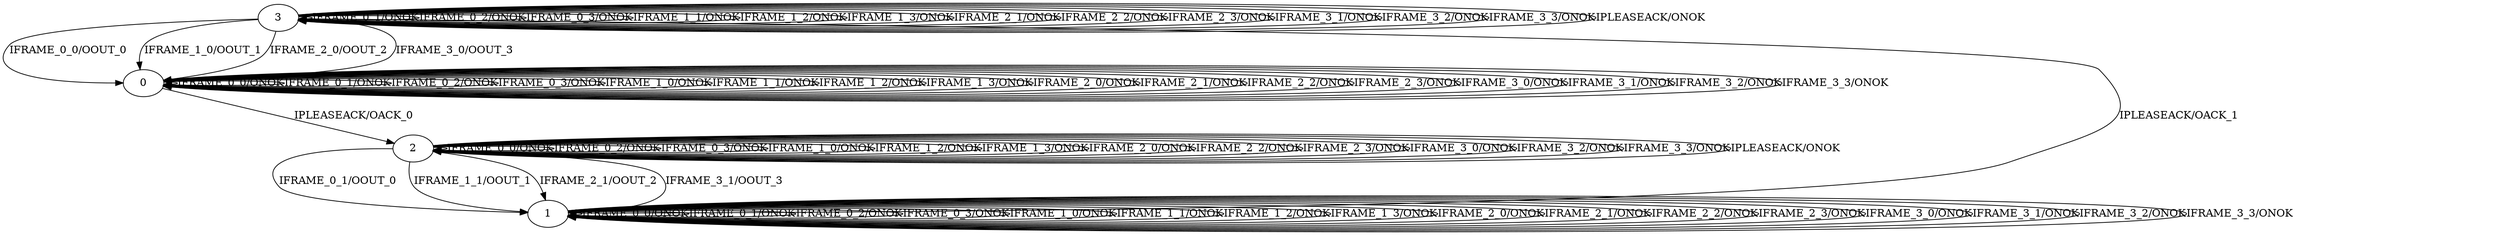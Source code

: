 digraph {
3
0
1
2
3 -> 0 [label="IFRAME_0_0/OOUT_0"]
3 -> 3 [label="IFRAME_0_1/ONOK"]
3 -> 3 [label="IFRAME_0_2/ONOK"]
3 -> 3 [label="IFRAME_0_3/ONOK"]
3 -> 0 [label="IFRAME_1_0/OOUT_1"]
3 -> 3 [label="IFRAME_1_1/ONOK"]
3 -> 3 [label="IFRAME_1_2/ONOK"]
3 -> 3 [label="IFRAME_1_3/ONOK"]
3 -> 0 [label="IFRAME_2_0/OOUT_2"]
3 -> 3 [label="IFRAME_2_1/ONOK"]
3 -> 3 [label="IFRAME_2_2/ONOK"]
3 -> 3 [label="IFRAME_2_3/ONOK"]
3 -> 0 [label="IFRAME_3_0/OOUT_3"]
3 -> 3 [label="IFRAME_3_1/ONOK"]
3 -> 3 [label="IFRAME_3_2/ONOK"]
3 -> 3 [label="IFRAME_3_3/ONOK"]
3 -> 3 [label="IPLEASEACK/ONOK"]
0 -> 0 [label="IFRAME_0_0/ONOK"]
0 -> 0 [label="IFRAME_0_1/ONOK"]
0 -> 0 [label="IFRAME_0_2/ONOK"]
0 -> 0 [label="IFRAME_0_3/ONOK"]
0 -> 0 [label="IFRAME_1_0/ONOK"]
0 -> 0 [label="IFRAME_1_1/ONOK"]
0 -> 0 [label="IFRAME_1_2/ONOK"]
0 -> 0 [label="IFRAME_1_3/ONOK"]
0 -> 0 [label="IFRAME_2_0/ONOK"]
0 -> 0 [label="IFRAME_2_1/ONOK"]
0 -> 0 [label="IFRAME_2_2/ONOK"]
0 -> 0 [label="IFRAME_2_3/ONOK"]
0 -> 0 [label="IFRAME_3_0/ONOK"]
0 -> 0 [label="IFRAME_3_1/ONOK"]
0 -> 0 [label="IFRAME_3_2/ONOK"]
0 -> 0 [label="IFRAME_3_3/ONOK"]
0 -> 2 [label="IPLEASEACK/OACK_0"]
1 -> 1 [label="IFRAME_0_0/ONOK"]
1 -> 1 [label="IFRAME_0_1/ONOK"]
1 -> 1 [label="IFRAME_0_2/ONOK"]
1 -> 1 [label="IFRAME_0_3/ONOK"]
1 -> 1 [label="IFRAME_1_0/ONOK"]
1 -> 1 [label="IFRAME_1_1/ONOK"]
1 -> 1 [label="IFRAME_1_2/ONOK"]
1 -> 1 [label="IFRAME_1_3/ONOK"]
1 -> 1 [label="IFRAME_2_0/ONOK"]
1 -> 1 [label="IFRAME_2_1/ONOK"]
1 -> 1 [label="IFRAME_2_2/ONOK"]
1 -> 1 [label="IFRAME_2_3/ONOK"]
1 -> 1 [label="IFRAME_3_0/ONOK"]
1 -> 1 [label="IFRAME_3_1/ONOK"]
1 -> 1 [label="IFRAME_3_2/ONOK"]
1 -> 1 [label="IFRAME_3_3/ONOK"]
1 -> 3 [label="IPLEASEACK/OACK_1"]
2 -> 2 [label="IFRAME_0_0/ONOK"]
2 -> 1 [label="IFRAME_0_1/OOUT_0"]
2 -> 2 [label="IFRAME_0_2/ONOK"]
2 -> 2 [label="IFRAME_0_3/ONOK"]
2 -> 2 [label="IFRAME_1_0/ONOK"]
2 -> 1 [label="IFRAME_1_1/OOUT_1"]
2 -> 2 [label="IFRAME_1_2/ONOK"]
2 -> 2 [label="IFRAME_1_3/ONOK"]
2 -> 2 [label="IFRAME_2_0/ONOK"]
2 -> 1 [label="IFRAME_2_1/OOUT_2"]
2 -> 2 [label="IFRAME_2_2/ONOK"]
2 -> 2 [label="IFRAME_2_3/ONOK"]
2 -> 2 [label="IFRAME_3_0/ONOK"]
2 -> 1 [label="IFRAME_3_1/OOUT_3"]
2 -> 2 [label="IFRAME_3_2/ONOK"]
2 -> 2 [label="IFRAME_3_3/ONOK"]
2 -> 2 [label="IPLEASEACK/ONOK"]
}
